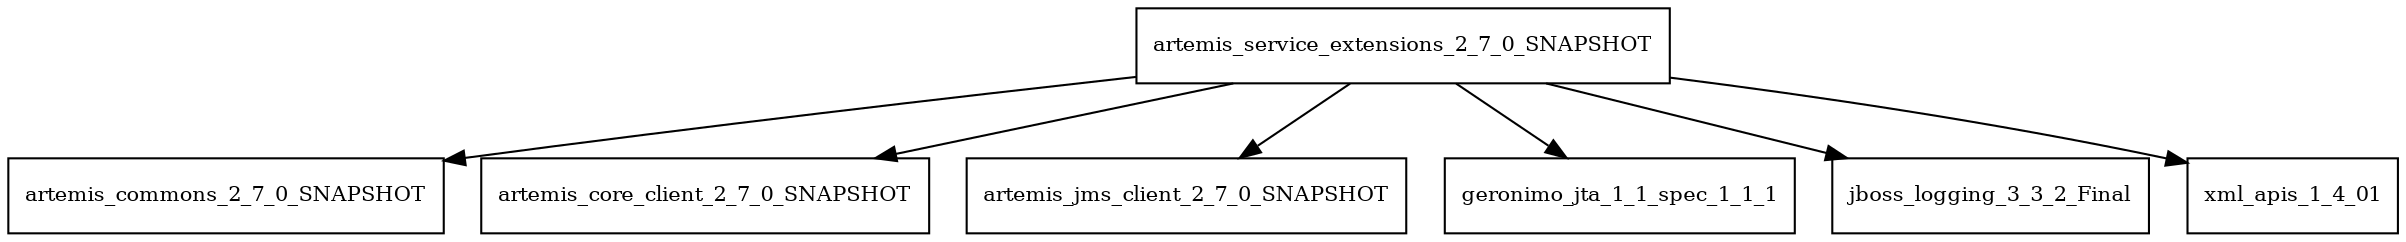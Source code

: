 digraph artemis_service_extensions_2_7_0_SNAPSHOT_dependencies {
  node [shape = box, fontsize=10.0];
  artemis_service_extensions_2_7_0_SNAPSHOT -> artemis_commons_2_7_0_SNAPSHOT;
  artemis_service_extensions_2_7_0_SNAPSHOT -> artemis_core_client_2_7_0_SNAPSHOT;
  artemis_service_extensions_2_7_0_SNAPSHOT -> artemis_jms_client_2_7_0_SNAPSHOT;
  artemis_service_extensions_2_7_0_SNAPSHOT -> geronimo_jta_1_1_spec_1_1_1;
  artemis_service_extensions_2_7_0_SNAPSHOT -> jboss_logging_3_3_2_Final;
  artemis_service_extensions_2_7_0_SNAPSHOT -> xml_apis_1_4_01;
}
